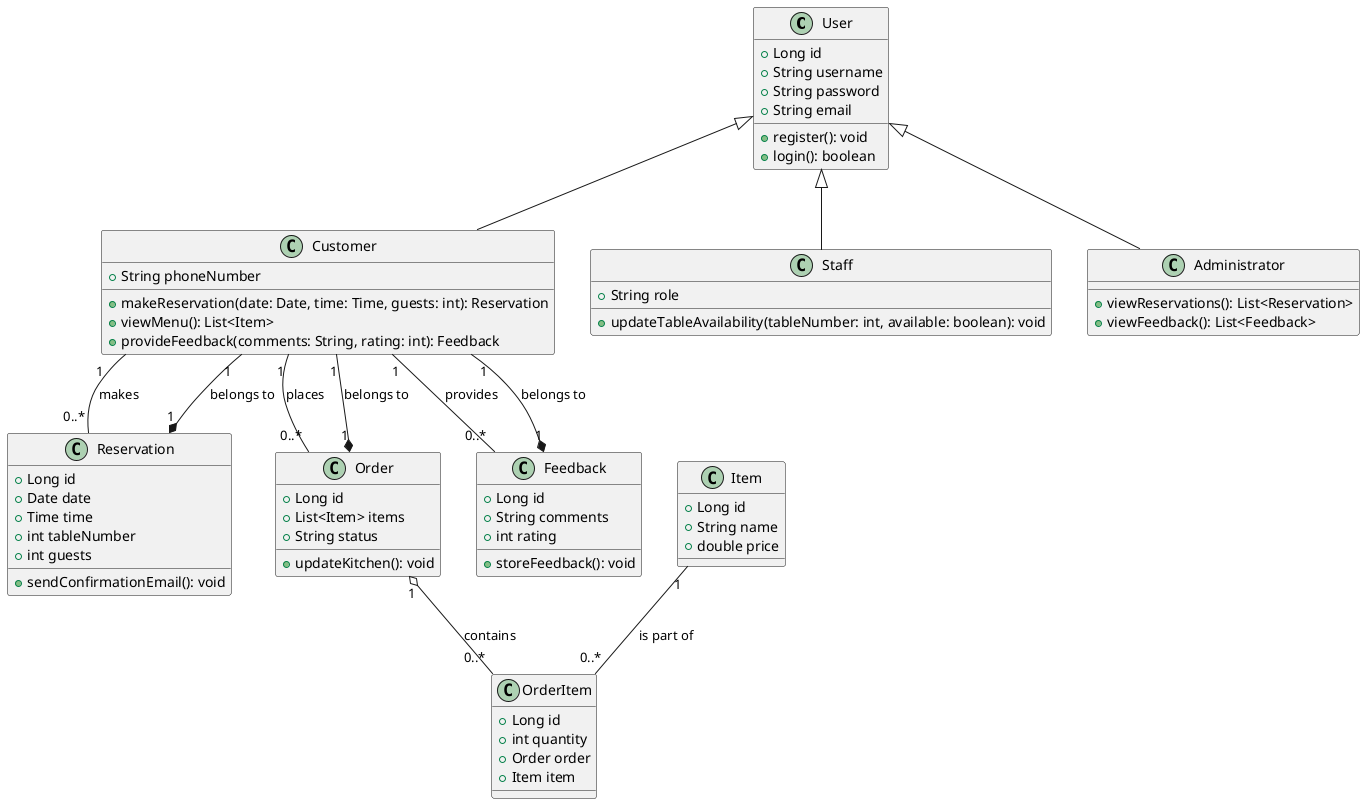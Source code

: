 @startuml
class User {
  +Long id
  +String username
  +String password
  +String email
  +register(): void
  +login(): boolean
}

class Customer extends User {
  +String phoneNumber
  +makeReservation(date: Date, time: Time, guests: int): Reservation
  +viewMenu(): List<Item>
  +provideFeedback(comments: String, rating: int): Feedback
}

class Staff extends User {
  +String role
  +updateTableAvailability(tableNumber: int, available: boolean): void
}

class Administrator extends User {
  +viewReservations(): List<Reservation>
  +viewFeedback(): List<Feedback>
}

class Reservation {
  +Long id
  +Date date
  +Time time
  +int tableNumber
  +int guests
  +sendConfirmationEmail(): void
}

class Order {
  +Long id
  +List<Item> items
  +String status
  +updateKitchen(): void
}

class Feedback {
  +Long id
  +String comments
  +int rating
  +storeFeedback(): void
}

class Item {
  +Long id
  +String name
  +double price
}

class OrderItem {
  +Long id
  +int quantity
  +Order order
  +Item item
}





Customer "1" -- "0..*" Reservation: "makes"
Customer "1" -- "0..*" Order: "places"
Customer "1" -- "0..*" Feedback: "provides"

Order "1" o-- "0..*" OrderItem: "contains"
Item "1" -- "0..*" OrderItem: "is part of"

Reservation "1" *-- "1" Customer: "belongs to"
Order "1" *-- "1" Customer: "belongs to"
Feedback "1" *-- "1" Customer: "belongs to"
@enduml